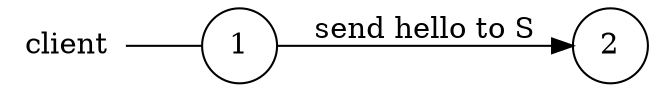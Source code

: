 digraph client {
	rankdir="LR";
	n_0 [label="client", shape="plaintext"];
	n_1 [id="1", shape=circle, label="1"];
	n_0 -> n_1 [arrowhead=none];
	n_2 [id="2", shape=circle, label="2"];

	n_1 -> n_2 [id="[$e|0]", label="send hello to S"];
}
